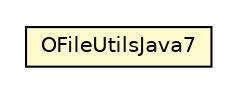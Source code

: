 #!/usr/local/bin/dot
#
# Class diagram 
# Generated by UMLGraph version R5_6-24-gf6e263 (http://www.umlgraph.org/)
#

digraph G {
	edge [fontname="Helvetica",fontsize=10,labelfontname="Helvetica",labelfontsize=10];
	node [fontname="Helvetica",fontsize=10,shape=plaintext];
	nodesep=0.25;
	ranksep=0.5;
	// com.orientechnologies.common.io.OFileUtilsJava7
	c3371938 [label=<<table title="com.orientechnologies.common.io.OFileUtilsJava7" border="0" cellborder="1" cellspacing="0" cellpadding="2" port="p" bgcolor="lemonChiffon" href="./OFileUtilsJava7.html">
		<tr><td><table border="0" cellspacing="0" cellpadding="1">
<tr><td align="center" balign="center"> OFileUtilsJava7 </td></tr>
		</table></td></tr>
		</table>>, URL="./OFileUtilsJava7.html", fontname="Helvetica", fontcolor="black", fontsize=10.0];
}


